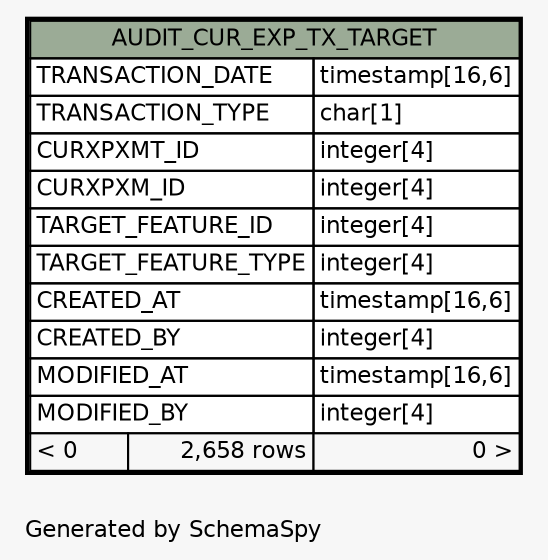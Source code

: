 // dot 2.38.0 on Windows 10 10.0
// SchemaSpy rev Unknown
digraph "oneDegreeRelationshipsDiagram" {
  graph [
    rankdir="RL"
    bgcolor="#f7f7f7"
    label="\nGenerated by SchemaSpy"
    labeljust="l"
    nodesep="0.18"
    ranksep="0.46"
    fontname="Helvetica"
    fontsize="11"
  ];
  node [
    fontname="Helvetica"
    fontsize="11"
    shape="plaintext"
  ];
  edge [
    arrowsize="0.8"
  ];
  "AUDIT_CUR_EXP_TX_TARGET" [
    label=<
    <TABLE BORDER="2" CELLBORDER="1" CELLSPACING="0" BGCOLOR="#ffffff">
      <TR><TD COLSPAN="3" BGCOLOR="#9bab96" ALIGN="CENTER">AUDIT_CUR_EXP_TX_TARGET</TD></TR>
      <TR><TD PORT="TRANSACTION_DATE" COLSPAN="2" ALIGN="LEFT">TRANSACTION_DATE</TD><TD PORT="TRANSACTION_DATE.type" ALIGN="LEFT">timestamp[16,6]</TD></TR>
      <TR><TD PORT="TRANSACTION_TYPE" COLSPAN="2" ALIGN="LEFT">TRANSACTION_TYPE</TD><TD PORT="TRANSACTION_TYPE.type" ALIGN="LEFT">char[1]</TD></TR>
      <TR><TD PORT="CURXPXMT_ID" COLSPAN="2" ALIGN="LEFT">CURXPXMT_ID</TD><TD PORT="CURXPXMT_ID.type" ALIGN="LEFT">integer[4]</TD></TR>
      <TR><TD PORT="CURXPXM_ID" COLSPAN="2" ALIGN="LEFT">CURXPXM_ID</TD><TD PORT="CURXPXM_ID.type" ALIGN="LEFT">integer[4]</TD></TR>
      <TR><TD PORT="TARGET_FEATURE_ID" COLSPAN="2" ALIGN="LEFT">TARGET_FEATURE_ID</TD><TD PORT="TARGET_FEATURE_ID.type" ALIGN="LEFT">integer[4]</TD></TR>
      <TR><TD PORT="TARGET_FEATURE_TYPE" COLSPAN="2" ALIGN="LEFT">TARGET_FEATURE_TYPE</TD><TD PORT="TARGET_FEATURE_TYPE.type" ALIGN="LEFT">integer[4]</TD></TR>
      <TR><TD PORT="CREATED_AT" COLSPAN="2" ALIGN="LEFT">CREATED_AT</TD><TD PORT="CREATED_AT.type" ALIGN="LEFT">timestamp[16,6]</TD></TR>
      <TR><TD PORT="CREATED_BY" COLSPAN="2" ALIGN="LEFT">CREATED_BY</TD><TD PORT="CREATED_BY.type" ALIGN="LEFT">integer[4]</TD></TR>
      <TR><TD PORT="MODIFIED_AT" COLSPAN="2" ALIGN="LEFT">MODIFIED_AT</TD><TD PORT="MODIFIED_AT.type" ALIGN="LEFT">timestamp[16,6]</TD></TR>
      <TR><TD PORT="MODIFIED_BY" COLSPAN="2" ALIGN="LEFT">MODIFIED_BY</TD><TD PORT="MODIFIED_BY.type" ALIGN="LEFT">integer[4]</TD></TR>
      <TR><TD ALIGN="LEFT" BGCOLOR="#f7f7f7">&lt; 0</TD><TD ALIGN="RIGHT" BGCOLOR="#f7f7f7">2,658 rows</TD><TD ALIGN="RIGHT" BGCOLOR="#f7f7f7">0 &gt;</TD></TR>
    </TABLE>>
    URL="AUDIT_CUR_EXP_TX_TARGET.html"
    tooltip="AUDIT_CUR_EXP_TX_TARGET"
  ];
}
